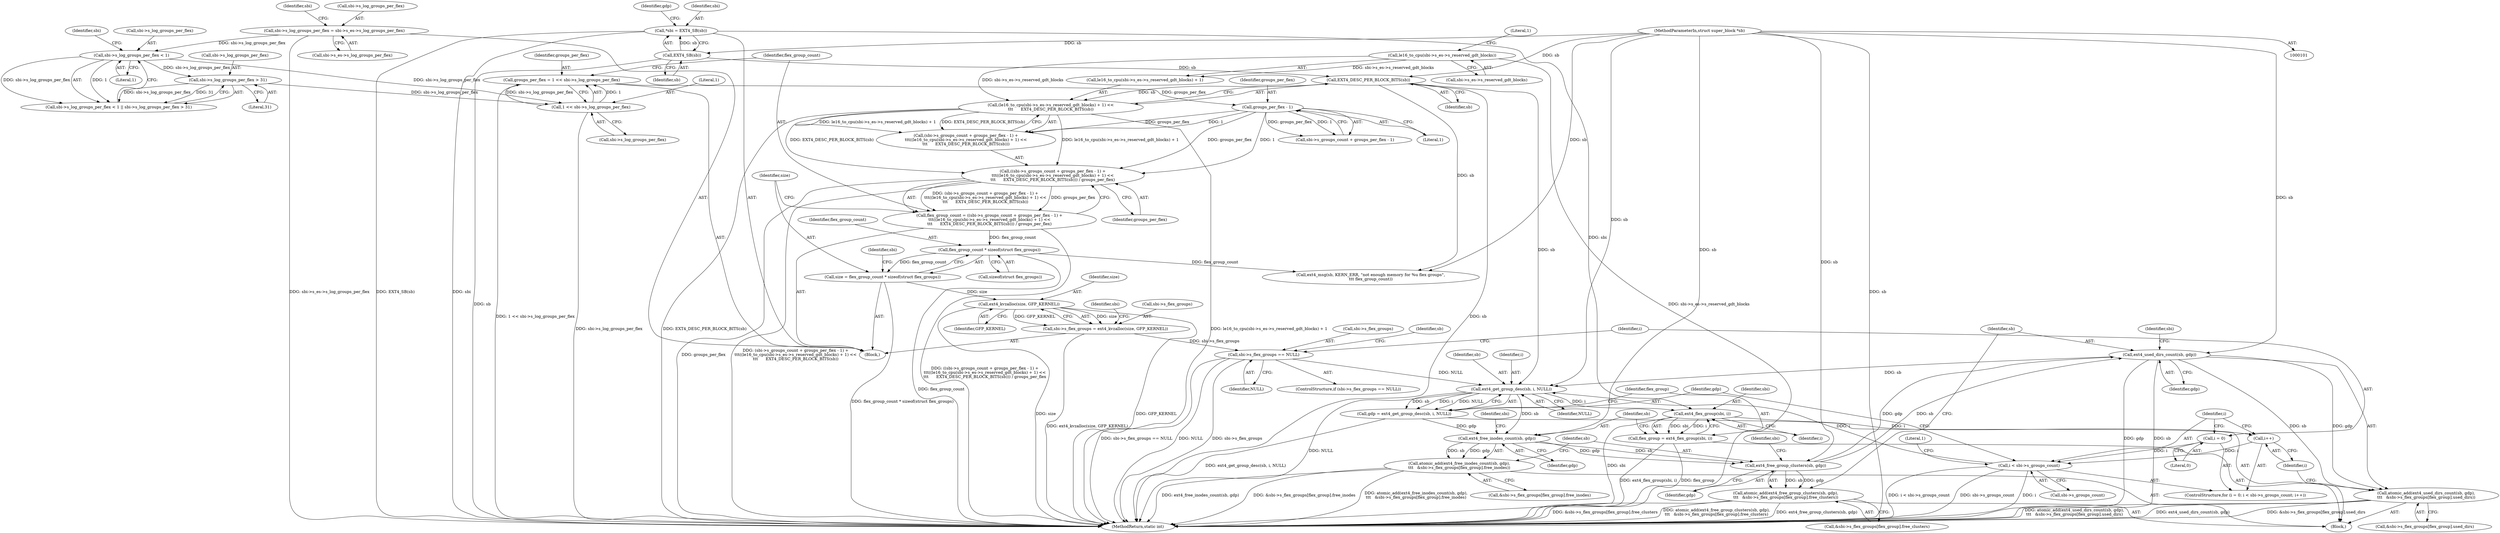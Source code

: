 digraph "0_linux_d50f2ab6f050311dbf7b8f5501b25f0bf64a439b@pointer" {
"1000254" [label="(Call,ext4_used_dirs_count(sb, gdp))"];
"1000242" [label="(Call,ext4_free_group_clusters(sb, gdp))"];
"1000230" [label="(Call,ext4_free_inodes_count(sb, gdp))"];
"1000220" [label="(Call,ext4_get_group_desc(sb, i, NULL))"];
"1000177" [label="(Call,EXT4_DESC_PER_BLOCK_BITS(sb))"];
"1000107" [label="(Call,EXT4_SB(sb))"];
"1000102" [label="(MethodParameterIn,struct super_block *sb)"];
"1000254" [label="(Call,ext4_used_dirs_count(sb, gdp))"];
"1000210" [label="(Call,i < sbi->s_groups_count)"];
"1000215" [label="(Call,i++)"];
"1000226" [label="(Call,ext4_flex_group(sbi, i))"];
"1000105" [label="(Call,*sbi = EXT4_SB(sb))"];
"1000207" [label="(Call,i = 0)"];
"1000194" [label="(Call,sbi->s_flex_groups == NULL)"];
"1000186" [label="(Call,sbi->s_flex_groups = ext4_kvzalloc(size, GFP_KERNEL))"];
"1000190" [label="(Call,ext4_kvzalloc(size, GFP_KERNEL))"];
"1000180" [label="(Call,size = flex_group_count * sizeof(struct flex_groups))"];
"1000182" [label="(Call,flex_group_count * sizeof(struct flex_groups))"];
"1000157" [label="(Call,flex_group_count = ((sbi->s_groups_count + groups_per_flex - 1) +\n\t\t\t((le16_to_cpu(sbi->s_es->s_reserved_gdt_blocks) + 1) <<\n\t\t\t      EXT4_DESC_PER_BLOCK_BITS(sb))) / groups_per_flex)"];
"1000159" [label="(Call,((sbi->s_groups_count + groups_per_flex - 1) +\n\t\t\t((le16_to_cpu(sbi->s_es->s_reserved_gdt_blocks) + 1) <<\n\t\t\t      EXT4_DESC_PER_BLOCK_BITS(sb))) / groups_per_flex)"];
"1000165" [label="(Call,groups_per_flex - 1)"];
"1000150" [label="(Call,groups_per_flex = 1 << sbi->s_log_groups_per_flex)"];
"1000152" [label="(Call,1 << sbi->s_log_groups_per_flex)"];
"1000132" [label="(Call,sbi->s_log_groups_per_flex < 1)"];
"1000121" [label="(Call,sbi->s_log_groups_per_flex = sbi->s_es->s_log_groups_per_flex)"];
"1000137" [label="(Call,sbi->s_log_groups_per_flex > 31)"];
"1000168" [label="(Call,(le16_to_cpu(sbi->s_es->s_reserved_gdt_blocks) + 1) <<\n\t\t\t      EXT4_DESC_PER_BLOCK_BITS(sb))"];
"1000170" [label="(Call,le16_to_cpu(sbi->s_es->s_reserved_gdt_blocks))"];
"1000218" [label="(Call,gdp = ext4_get_group_desc(sb, i, NULL))"];
"1000229" [label="(Call,atomic_add(ext4_free_inodes_count(sb, gdp),\n\t\t\t   &sbi->s_flex_groups[flex_group].free_inodes))"];
"1000241" [label="(Call,atomic_add(ext4_free_group_clusters(sb, gdp),\n\t\t\t   &sbi->s_flex_groups[flex_group].free_clusters))"];
"1000253" [label="(Call,atomic_add(ext4_used_dirs_count(sb, gdp),\n\t\t\t   &sbi->s_flex_groups[flex_group].used_dirs))"];
"1000224" [label="(Call,flex_group = ext4_flex_group(sbi, i))"];
"1000208" [label="(Identifier,i)"];
"1000182" [label="(Call,flex_group_count * sizeof(struct flex_groups))"];
"1000212" [label="(Call,sbi->s_groups_count)"];
"1000210" [label="(Call,i < sbi->s_groups_count)"];
"1000194" [label="(Call,sbi->s_flex_groups == NULL)"];
"1000216" [label="(Identifier,i)"];
"1000257" [label="(Call,&sbi->s_flex_groups[flex_group].used_dirs)"];
"1000222" [label="(Identifier,i)"];
"1000161" [label="(Call,sbi->s_groups_count + groups_per_flex - 1)"];
"1000190" [label="(Call,ext4_kvzalloc(size, GFP_KERNEL))"];
"1000111" [label="(Identifier,gdp)"];
"1000152" [label="(Call,1 << sbi->s_log_groups_per_flex)"];
"1000211" [label="(Identifier,i)"];
"1000193" [label="(ControlStructure,if (sbi->s_flex_groups == NULL))"];
"1000253" [label="(Call,atomic_add(ext4_used_dirs_count(sb, gdp),\n\t\t\t   &sbi->s_flex_groups[flex_group].used_dirs))"];
"1000188" [label="(Identifier,sbi)"];
"1000105" [label="(Call,*sbi = EXT4_SB(sb))"];
"1000249" [label="(Identifier,sbi)"];
"1000165" [label="(Call,groups_per_flex - 1)"];
"1000217" [label="(Block,)"];
"1000108" [label="(Identifier,sb)"];
"1000167" [label="(Literal,1)"];
"1000195" [label="(Call,sbi->s_flex_groups)"];
"1000171" [label="(Call,sbi->s_es->s_reserved_gdt_blocks)"];
"1000159" [label="(Call,((sbi->s_groups_count + groups_per_flex - 1) +\n\t\t\t((le16_to_cpu(sbi->s_es->s_reserved_gdt_blocks) + 1) <<\n\t\t\t      EXT4_DESC_PER_BLOCK_BITS(sb))) / groups_per_flex)"];
"1000137" [label="(Call,sbi->s_log_groups_per_flex > 31)"];
"1000170" [label="(Call,le16_to_cpu(sbi->s_es->s_reserved_gdt_blocks))"];
"1000177" [label="(Call,EXT4_DESC_PER_BLOCK_BITS(sb))"];
"1000166" [label="(Identifier,groups_per_flex)"];
"1000158" [label="(Identifier,flex_group_count)"];
"1000241" [label="(Call,atomic_add(ext4_free_group_clusters(sb, gdp),\n\t\t\t   &sbi->s_flex_groups[flex_group].free_clusters))"];
"1000232" [label="(Identifier,gdp)"];
"1000107" [label="(Call,EXT4_SB(sb))"];
"1000151" [label="(Identifier,groups_per_flex)"];
"1000106" [label="(Identifier,sbi)"];
"1000184" [label="(Call,sizeof(struct flex_groups))"];
"1000261" [label="(Identifier,sbi)"];
"1000233" [label="(Call,&sbi->s_flex_groups[flex_group].free_inodes)"];
"1000131" [label="(Call,sbi->s_log_groups_per_flex < 1 || sbi->s_log_groups_per_flex > 31)"];
"1000266" [label="(Literal,1)"];
"1000160" [label="(Call,(sbi->s_groups_count + groups_per_flex - 1) +\n\t\t\t((le16_to_cpu(sbi->s_es->s_reserved_gdt_blocks) + 1) <<\n\t\t\t      EXT4_DESC_PER_BLOCK_BITS(sb)))"];
"1000191" [label="(Identifier,size)"];
"1000231" [label="(Identifier,sb)"];
"1000196" [label="(Identifier,sbi)"];
"1000134" [label="(Identifier,sbi)"];
"1000221" [label="(Identifier,sb)"];
"1000121" [label="(Call,sbi->s_log_groups_per_flex = sbi->s_es->s_log_groups_per_flex)"];
"1000201" [label="(Identifier,sb)"];
"1000150" [label="(Call,groups_per_flex = 1 << sbi->s_log_groups_per_flex)"];
"1000125" [label="(Call,sbi->s_es->s_log_groups_per_flex)"];
"1000138" [label="(Call,sbi->s_log_groups_per_flex)"];
"1000179" [label="(Identifier,groups_per_flex)"];
"1000220" [label="(Call,ext4_get_group_desc(sb, i, NULL))"];
"1000223" [label="(Identifier,NULL)"];
"1000207" [label="(Call,i = 0)"];
"1000225" [label="(Identifier,flex_group)"];
"1000122" [label="(Call,sbi->s_log_groups_per_flex)"];
"1000215" [label="(Call,i++)"];
"1000256" [label="(Identifier,gdp)"];
"1000133" [label="(Call,sbi->s_log_groups_per_flex)"];
"1000219" [label="(Identifier,gdp)"];
"1000154" [label="(Call,sbi->s_log_groups_per_flex)"];
"1000157" [label="(Call,flex_group_count = ((sbi->s_groups_count + groups_per_flex - 1) +\n\t\t\t((le16_to_cpu(sbi->s_es->s_reserved_gdt_blocks) + 1) <<\n\t\t\t      EXT4_DESC_PER_BLOCK_BITS(sb))) / groups_per_flex)"];
"1000139" [label="(Identifier,sbi)"];
"1000244" [label="(Identifier,gdp)"];
"1000192" [label="(Identifier,GFP_KERNEL)"];
"1000230" [label="(Call,ext4_free_inodes_count(sb, gdp))"];
"1000183" [label="(Identifier,flex_group_count)"];
"1000200" [label="(Call,ext4_msg(sb, KERN_ERR, \"not enough memory for %u flex groups\",\n\t\t\t flex_group_count))"];
"1000242" [label="(Call,ext4_free_group_clusters(sb, gdp))"];
"1000206" [label="(ControlStructure,for (i = 0; i < sbi->s_groups_count; i++))"];
"1000209" [label="(Literal,0)"];
"1000227" [label="(Identifier,sbi)"];
"1000178" [label="(Identifier,sb)"];
"1000169" [label="(Call,le16_to_cpu(sbi->s_es->s_reserved_gdt_blocks) + 1)"];
"1000153" [label="(Literal,1)"];
"1000270" [label="(MethodReturn,static int)"];
"1000224" [label="(Call,flex_group = ext4_flex_group(sbi, i))"];
"1000255" [label="(Identifier,sb)"];
"1000218" [label="(Call,gdp = ext4_get_group_desc(sb, i, NULL))"];
"1000228" [label="(Identifier,i)"];
"1000187" [label="(Call,sbi->s_flex_groups)"];
"1000102" [label="(MethodParameterIn,struct super_block *sb)"];
"1000132" [label="(Call,sbi->s_log_groups_per_flex < 1)"];
"1000254" [label="(Call,ext4_used_dirs_count(sb, gdp))"];
"1000141" [label="(Literal,31)"];
"1000237" [label="(Identifier,sbi)"];
"1000176" [label="(Literal,1)"];
"1000136" [label="(Literal,1)"];
"1000245" [label="(Call,&sbi->s_flex_groups[flex_group].free_clusters)"];
"1000103" [label="(Block,)"];
"1000180" [label="(Call,size = flex_group_count * sizeof(struct flex_groups))"];
"1000243" [label="(Identifier,sb)"];
"1000229" [label="(Call,atomic_add(ext4_free_inodes_count(sb, gdp),\n\t\t\t   &sbi->s_flex_groups[flex_group].free_inodes))"];
"1000168" [label="(Call,(le16_to_cpu(sbi->s_es->s_reserved_gdt_blocks) + 1) <<\n\t\t\t      EXT4_DESC_PER_BLOCK_BITS(sb))"];
"1000181" [label="(Identifier,size)"];
"1000198" [label="(Identifier,NULL)"];
"1000226" [label="(Call,ext4_flex_group(sbi, i))"];
"1000186" [label="(Call,sbi->s_flex_groups = ext4_kvzalloc(size, GFP_KERNEL))"];
"1000254" -> "1000253"  [label="AST: "];
"1000254" -> "1000256"  [label="CFG: "];
"1000255" -> "1000254"  [label="AST: "];
"1000256" -> "1000254"  [label="AST: "];
"1000261" -> "1000254"  [label="CFG: "];
"1000254" -> "1000270"  [label="DDG: sb"];
"1000254" -> "1000270"  [label="DDG: gdp"];
"1000254" -> "1000220"  [label="DDG: sb"];
"1000254" -> "1000253"  [label="DDG: sb"];
"1000254" -> "1000253"  [label="DDG: gdp"];
"1000242" -> "1000254"  [label="DDG: sb"];
"1000242" -> "1000254"  [label="DDG: gdp"];
"1000102" -> "1000254"  [label="DDG: sb"];
"1000242" -> "1000241"  [label="AST: "];
"1000242" -> "1000244"  [label="CFG: "];
"1000243" -> "1000242"  [label="AST: "];
"1000244" -> "1000242"  [label="AST: "];
"1000249" -> "1000242"  [label="CFG: "];
"1000242" -> "1000241"  [label="DDG: sb"];
"1000242" -> "1000241"  [label="DDG: gdp"];
"1000230" -> "1000242"  [label="DDG: sb"];
"1000230" -> "1000242"  [label="DDG: gdp"];
"1000102" -> "1000242"  [label="DDG: sb"];
"1000230" -> "1000229"  [label="AST: "];
"1000230" -> "1000232"  [label="CFG: "];
"1000231" -> "1000230"  [label="AST: "];
"1000232" -> "1000230"  [label="AST: "];
"1000237" -> "1000230"  [label="CFG: "];
"1000230" -> "1000229"  [label="DDG: sb"];
"1000230" -> "1000229"  [label="DDG: gdp"];
"1000220" -> "1000230"  [label="DDG: sb"];
"1000102" -> "1000230"  [label="DDG: sb"];
"1000218" -> "1000230"  [label="DDG: gdp"];
"1000220" -> "1000218"  [label="AST: "];
"1000220" -> "1000223"  [label="CFG: "];
"1000221" -> "1000220"  [label="AST: "];
"1000222" -> "1000220"  [label="AST: "];
"1000223" -> "1000220"  [label="AST: "];
"1000218" -> "1000220"  [label="CFG: "];
"1000220" -> "1000270"  [label="DDG: NULL"];
"1000220" -> "1000218"  [label="DDG: sb"];
"1000220" -> "1000218"  [label="DDG: i"];
"1000220" -> "1000218"  [label="DDG: NULL"];
"1000177" -> "1000220"  [label="DDG: sb"];
"1000102" -> "1000220"  [label="DDG: sb"];
"1000210" -> "1000220"  [label="DDG: i"];
"1000194" -> "1000220"  [label="DDG: NULL"];
"1000220" -> "1000226"  [label="DDG: i"];
"1000177" -> "1000168"  [label="AST: "];
"1000177" -> "1000178"  [label="CFG: "];
"1000178" -> "1000177"  [label="AST: "];
"1000168" -> "1000177"  [label="CFG: "];
"1000177" -> "1000270"  [label="DDG: sb"];
"1000177" -> "1000168"  [label="DDG: sb"];
"1000107" -> "1000177"  [label="DDG: sb"];
"1000102" -> "1000177"  [label="DDG: sb"];
"1000177" -> "1000200"  [label="DDG: sb"];
"1000107" -> "1000105"  [label="AST: "];
"1000107" -> "1000108"  [label="CFG: "];
"1000108" -> "1000107"  [label="AST: "];
"1000105" -> "1000107"  [label="CFG: "];
"1000107" -> "1000270"  [label="DDG: sb"];
"1000107" -> "1000105"  [label="DDG: sb"];
"1000102" -> "1000107"  [label="DDG: sb"];
"1000102" -> "1000101"  [label="AST: "];
"1000102" -> "1000270"  [label="DDG: sb"];
"1000102" -> "1000200"  [label="DDG: sb"];
"1000210" -> "1000206"  [label="AST: "];
"1000210" -> "1000212"  [label="CFG: "];
"1000211" -> "1000210"  [label="AST: "];
"1000212" -> "1000210"  [label="AST: "];
"1000219" -> "1000210"  [label="CFG: "];
"1000266" -> "1000210"  [label="CFG: "];
"1000210" -> "1000270"  [label="DDG: i < sbi->s_groups_count"];
"1000210" -> "1000270"  [label="DDG: sbi->s_groups_count"];
"1000210" -> "1000270"  [label="DDG: i"];
"1000215" -> "1000210"  [label="DDG: i"];
"1000207" -> "1000210"  [label="DDG: i"];
"1000215" -> "1000206"  [label="AST: "];
"1000215" -> "1000216"  [label="CFG: "];
"1000216" -> "1000215"  [label="AST: "];
"1000211" -> "1000215"  [label="CFG: "];
"1000226" -> "1000215"  [label="DDG: i"];
"1000226" -> "1000224"  [label="AST: "];
"1000226" -> "1000228"  [label="CFG: "];
"1000227" -> "1000226"  [label="AST: "];
"1000228" -> "1000226"  [label="AST: "];
"1000224" -> "1000226"  [label="CFG: "];
"1000226" -> "1000270"  [label="DDG: sbi"];
"1000226" -> "1000224"  [label="DDG: sbi"];
"1000226" -> "1000224"  [label="DDG: i"];
"1000105" -> "1000226"  [label="DDG: sbi"];
"1000105" -> "1000103"  [label="AST: "];
"1000106" -> "1000105"  [label="AST: "];
"1000111" -> "1000105"  [label="CFG: "];
"1000105" -> "1000270"  [label="DDG: EXT4_SB(sb)"];
"1000105" -> "1000270"  [label="DDG: sbi"];
"1000207" -> "1000206"  [label="AST: "];
"1000207" -> "1000209"  [label="CFG: "];
"1000208" -> "1000207"  [label="AST: "];
"1000209" -> "1000207"  [label="AST: "];
"1000211" -> "1000207"  [label="CFG: "];
"1000194" -> "1000193"  [label="AST: "];
"1000194" -> "1000198"  [label="CFG: "];
"1000195" -> "1000194"  [label="AST: "];
"1000198" -> "1000194"  [label="AST: "];
"1000201" -> "1000194"  [label="CFG: "];
"1000208" -> "1000194"  [label="CFG: "];
"1000194" -> "1000270"  [label="DDG: sbi->s_flex_groups == NULL"];
"1000194" -> "1000270"  [label="DDG: sbi->s_flex_groups"];
"1000194" -> "1000270"  [label="DDG: NULL"];
"1000186" -> "1000194"  [label="DDG: sbi->s_flex_groups"];
"1000186" -> "1000103"  [label="AST: "];
"1000186" -> "1000190"  [label="CFG: "];
"1000187" -> "1000186"  [label="AST: "];
"1000190" -> "1000186"  [label="AST: "];
"1000196" -> "1000186"  [label="CFG: "];
"1000186" -> "1000270"  [label="DDG: ext4_kvzalloc(size, GFP_KERNEL)"];
"1000190" -> "1000186"  [label="DDG: size"];
"1000190" -> "1000186"  [label="DDG: GFP_KERNEL"];
"1000190" -> "1000192"  [label="CFG: "];
"1000191" -> "1000190"  [label="AST: "];
"1000192" -> "1000190"  [label="AST: "];
"1000190" -> "1000270"  [label="DDG: size"];
"1000190" -> "1000270"  [label="DDG: GFP_KERNEL"];
"1000180" -> "1000190"  [label="DDG: size"];
"1000180" -> "1000103"  [label="AST: "];
"1000180" -> "1000182"  [label="CFG: "];
"1000181" -> "1000180"  [label="AST: "];
"1000182" -> "1000180"  [label="AST: "];
"1000188" -> "1000180"  [label="CFG: "];
"1000180" -> "1000270"  [label="DDG: flex_group_count * sizeof(struct flex_groups)"];
"1000182" -> "1000180"  [label="DDG: flex_group_count"];
"1000182" -> "1000184"  [label="CFG: "];
"1000183" -> "1000182"  [label="AST: "];
"1000184" -> "1000182"  [label="AST: "];
"1000182" -> "1000270"  [label="DDG: flex_group_count"];
"1000157" -> "1000182"  [label="DDG: flex_group_count"];
"1000182" -> "1000200"  [label="DDG: flex_group_count"];
"1000157" -> "1000103"  [label="AST: "];
"1000157" -> "1000159"  [label="CFG: "];
"1000158" -> "1000157"  [label="AST: "];
"1000159" -> "1000157"  [label="AST: "];
"1000181" -> "1000157"  [label="CFG: "];
"1000157" -> "1000270"  [label="DDG: ((sbi->s_groups_count + groups_per_flex - 1) +\n\t\t\t((le16_to_cpu(sbi->s_es->s_reserved_gdt_blocks) + 1) <<\n\t\t\t      EXT4_DESC_PER_BLOCK_BITS(sb))) / groups_per_flex"];
"1000159" -> "1000157"  [label="DDG: (sbi->s_groups_count + groups_per_flex - 1) +\n\t\t\t((le16_to_cpu(sbi->s_es->s_reserved_gdt_blocks) + 1) <<\n\t\t\t      EXT4_DESC_PER_BLOCK_BITS(sb))"];
"1000159" -> "1000157"  [label="DDG: groups_per_flex"];
"1000159" -> "1000179"  [label="CFG: "];
"1000160" -> "1000159"  [label="AST: "];
"1000179" -> "1000159"  [label="AST: "];
"1000159" -> "1000270"  [label="DDG: groups_per_flex"];
"1000159" -> "1000270"  [label="DDG: (sbi->s_groups_count + groups_per_flex - 1) +\n\t\t\t((le16_to_cpu(sbi->s_es->s_reserved_gdt_blocks) + 1) <<\n\t\t\t      EXT4_DESC_PER_BLOCK_BITS(sb))"];
"1000165" -> "1000159"  [label="DDG: groups_per_flex"];
"1000165" -> "1000159"  [label="DDG: 1"];
"1000168" -> "1000159"  [label="DDG: le16_to_cpu(sbi->s_es->s_reserved_gdt_blocks) + 1"];
"1000168" -> "1000159"  [label="DDG: EXT4_DESC_PER_BLOCK_BITS(sb)"];
"1000165" -> "1000161"  [label="AST: "];
"1000165" -> "1000167"  [label="CFG: "];
"1000166" -> "1000165"  [label="AST: "];
"1000167" -> "1000165"  [label="AST: "];
"1000161" -> "1000165"  [label="CFG: "];
"1000165" -> "1000160"  [label="DDG: groups_per_flex"];
"1000165" -> "1000160"  [label="DDG: 1"];
"1000165" -> "1000161"  [label="DDG: groups_per_flex"];
"1000165" -> "1000161"  [label="DDG: 1"];
"1000150" -> "1000165"  [label="DDG: groups_per_flex"];
"1000150" -> "1000103"  [label="AST: "];
"1000150" -> "1000152"  [label="CFG: "];
"1000151" -> "1000150"  [label="AST: "];
"1000152" -> "1000150"  [label="AST: "];
"1000158" -> "1000150"  [label="CFG: "];
"1000150" -> "1000270"  [label="DDG: 1 << sbi->s_log_groups_per_flex"];
"1000152" -> "1000150"  [label="DDG: 1"];
"1000152" -> "1000150"  [label="DDG: sbi->s_log_groups_per_flex"];
"1000152" -> "1000154"  [label="CFG: "];
"1000153" -> "1000152"  [label="AST: "];
"1000154" -> "1000152"  [label="AST: "];
"1000152" -> "1000270"  [label="DDG: sbi->s_log_groups_per_flex"];
"1000132" -> "1000152"  [label="DDG: sbi->s_log_groups_per_flex"];
"1000137" -> "1000152"  [label="DDG: sbi->s_log_groups_per_flex"];
"1000132" -> "1000131"  [label="AST: "];
"1000132" -> "1000136"  [label="CFG: "];
"1000133" -> "1000132"  [label="AST: "];
"1000136" -> "1000132"  [label="AST: "];
"1000139" -> "1000132"  [label="CFG: "];
"1000131" -> "1000132"  [label="CFG: "];
"1000132" -> "1000131"  [label="DDG: sbi->s_log_groups_per_flex"];
"1000132" -> "1000131"  [label="DDG: 1"];
"1000121" -> "1000132"  [label="DDG: sbi->s_log_groups_per_flex"];
"1000132" -> "1000137"  [label="DDG: sbi->s_log_groups_per_flex"];
"1000121" -> "1000103"  [label="AST: "];
"1000121" -> "1000125"  [label="CFG: "];
"1000122" -> "1000121"  [label="AST: "];
"1000125" -> "1000121"  [label="AST: "];
"1000134" -> "1000121"  [label="CFG: "];
"1000121" -> "1000270"  [label="DDG: sbi->s_es->s_log_groups_per_flex"];
"1000137" -> "1000131"  [label="AST: "];
"1000137" -> "1000141"  [label="CFG: "];
"1000138" -> "1000137"  [label="AST: "];
"1000141" -> "1000137"  [label="AST: "];
"1000131" -> "1000137"  [label="CFG: "];
"1000137" -> "1000131"  [label="DDG: sbi->s_log_groups_per_flex"];
"1000137" -> "1000131"  [label="DDG: 31"];
"1000168" -> "1000160"  [label="AST: "];
"1000169" -> "1000168"  [label="AST: "];
"1000160" -> "1000168"  [label="CFG: "];
"1000168" -> "1000270"  [label="DDG: le16_to_cpu(sbi->s_es->s_reserved_gdt_blocks) + 1"];
"1000168" -> "1000270"  [label="DDG: EXT4_DESC_PER_BLOCK_BITS(sb)"];
"1000168" -> "1000160"  [label="DDG: le16_to_cpu(sbi->s_es->s_reserved_gdt_blocks) + 1"];
"1000168" -> "1000160"  [label="DDG: EXT4_DESC_PER_BLOCK_BITS(sb)"];
"1000170" -> "1000168"  [label="DDG: sbi->s_es->s_reserved_gdt_blocks"];
"1000170" -> "1000169"  [label="AST: "];
"1000170" -> "1000171"  [label="CFG: "];
"1000171" -> "1000170"  [label="AST: "];
"1000176" -> "1000170"  [label="CFG: "];
"1000170" -> "1000270"  [label="DDG: sbi->s_es->s_reserved_gdt_blocks"];
"1000170" -> "1000169"  [label="DDG: sbi->s_es->s_reserved_gdt_blocks"];
"1000218" -> "1000217"  [label="AST: "];
"1000219" -> "1000218"  [label="AST: "];
"1000225" -> "1000218"  [label="CFG: "];
"1000218" -> "1000270"  [label="DDG: ext4_get_group_desc(sb, i, NULL)"];
"1000229" -> "1000217"  [label="AST: "];
"1000229" -> "1000233"  [label="CFG: "];
"1000233" -> "1000229"  [label="AST: "];
"1000243" -> "1000229"  [label="CFG: "];
"1000229" -> "1000270"  [label="DDG: &sbi->s_flex_groups[flex_group].free_inodes"];
"1000229" -> "1000270"  [label="DDG: atomic_add(ext4_free_inodes_count(sb, gdp),\n\t\t\t   &sbi->s_flex_groups[flex_group].free_inodes)"];
"1000229" -> "1000270"  [label="DDG: ext4_free_inodes_count(sb, gdp)"];
"1000241" -> "1000217"  [label="AST: "];
"1000241" -> "1000245"  [label="CFG: "];
"1000245" -> "1000241"  [label="AST: "];
"1000255" -> "1000241"  [label="CFG: "];
"1000241" -> "1000270"  [label="DDG: ext4_free_group_clusters(sb, gdp)"];
"1000241" -> "1000270"  [label="DDG: &sbi->s_flex_groups[flex_group].free_clusters"];
"1000241" -> "1000270"  [label="DDG: atomic_add(ext4_free_group_clusters(sb, gdp),\n\t\t\t   &sbi->s_flex_groups[flex_group].free_clusters)"];
"1000253" -> "1000217"  [label="AST: "];
"1000253" -> "1000257"  [label="CFG: "];
"1000257" -> "1000253"  [label="AST: "];
"1000216" -> "1000253"  [label="CFG: "];
"1000253" -> "1000270"  [label="DDG: atomic_add(ext4_used_dirs_count(sb, gdp),\n\t\t\t   &sbi->s_flex_groups[flex_group].used_dirs)"];
"1000253" -> "1000270"  [label="DDG: ext4_used_dirs_count(sb, gdp)"];
"1000253" -> "1000270"  [label="DDG: &sbi->s_flex_groups[flex_group].used_dirs"];
"1000224" -> "1000217"  [label="AST: "];
"1000225" -> "1000224"  [label="AST: "];
"1000231" -> "1000224"  [label="CFG: "];
"1000224" -> "1000270"  [label="DDG: flex_group"];
"1000224" -> "1000270"  [label="DDG: ext4_flex_group(sbi, i)"];
}
